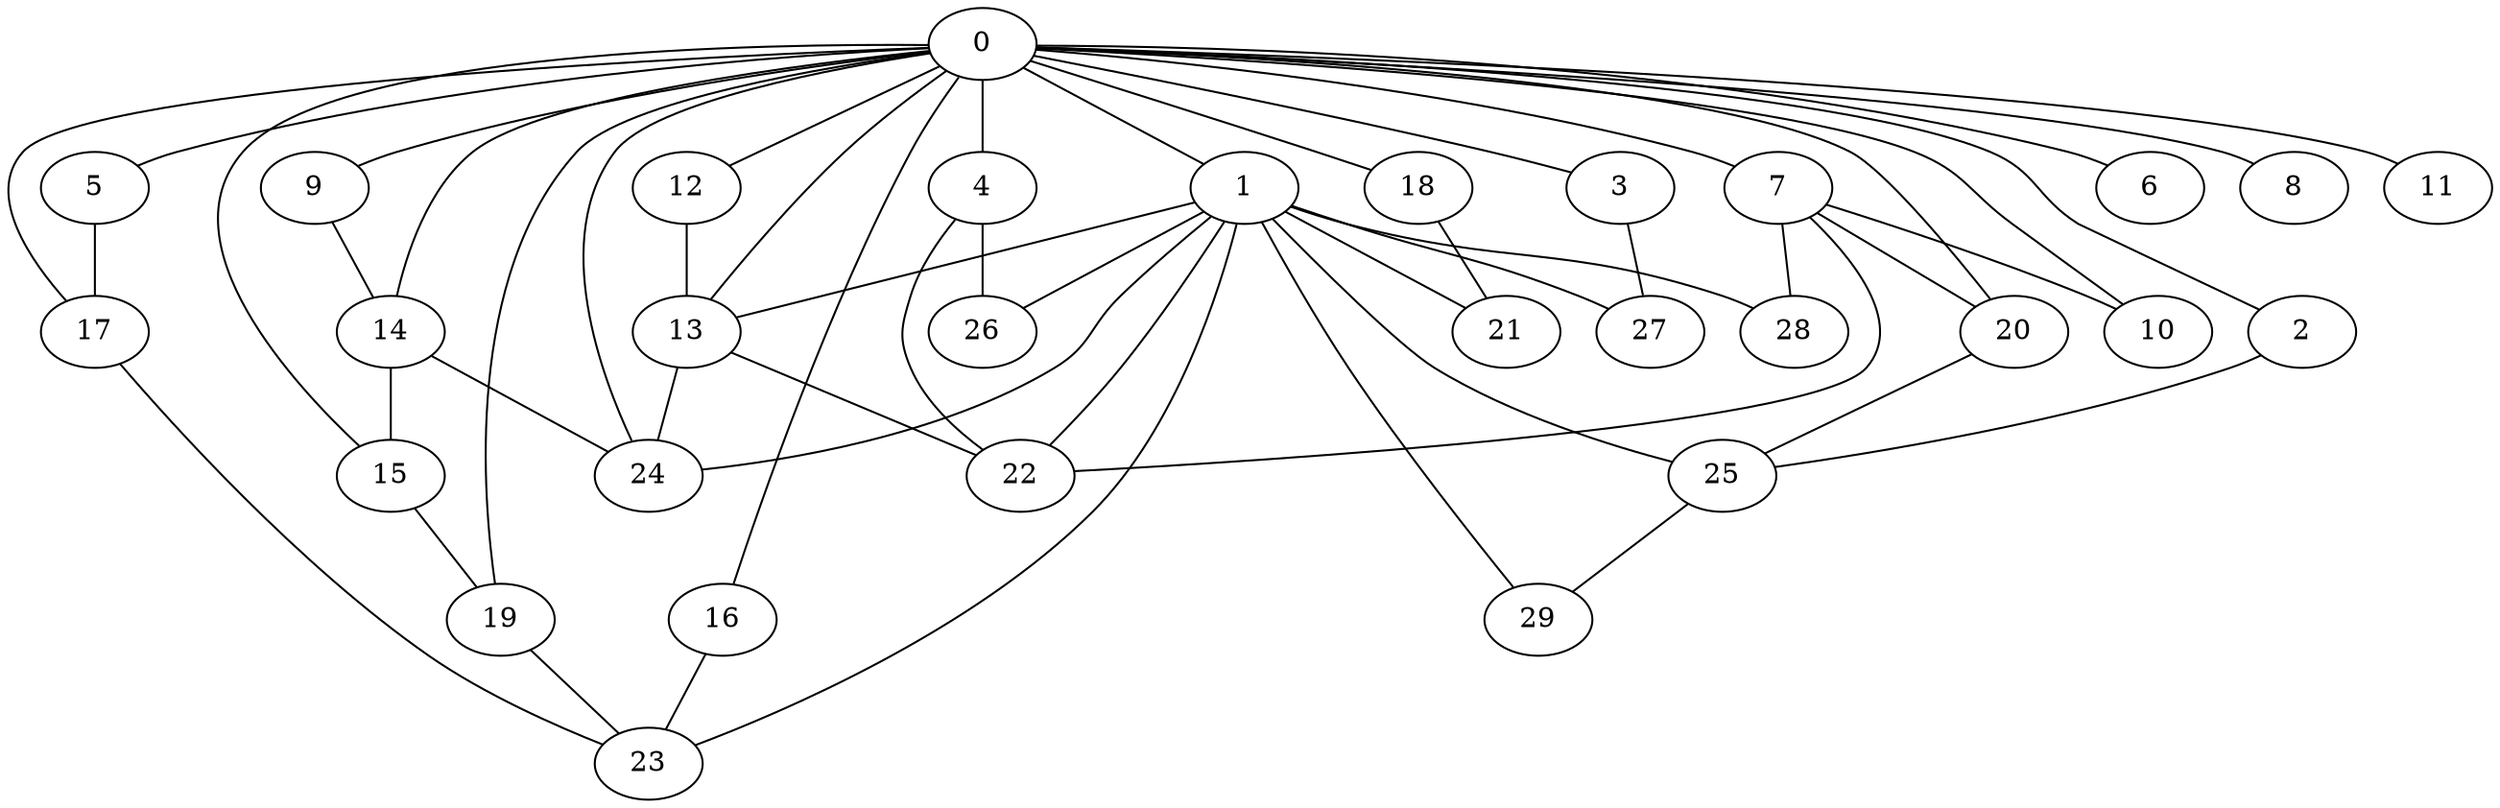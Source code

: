 
graph graphname {
    0 -- 1
0 -- 2
0 -- 3
0 -- 4
0 -- 5
0 -- 6
0 -- 7
0 -- 8
0 -- 9
0 -- 10
0 -- 11
0 -- 12
0 -- 13
0 -- 14
0 -- 15
0 -- 16
0 -- 17
0 -- 18
0 -- 19
0 -- 20
0 -- 24
1 -- 21
1 -- 22
1 -- 23
1 -- 24
1 -- 25
1 -- 26
1 -- 27
1 -- 28
1 -- 29
1 -- 13
2 -- 25
3 -- 27
4 -- 22
4 -- 26
5 -- 17
7 -- 20
7 -- 10
7 -- 28
7 -- 22
9 -- 14
12 -- 13
13 -- 22
13 -- 24
14 -- 24
14 -- 15
15 -- 19
16 -- 23
17 -- 23
18 -- 21
19 -- 23
20 -- 25
25 -- 29

}
